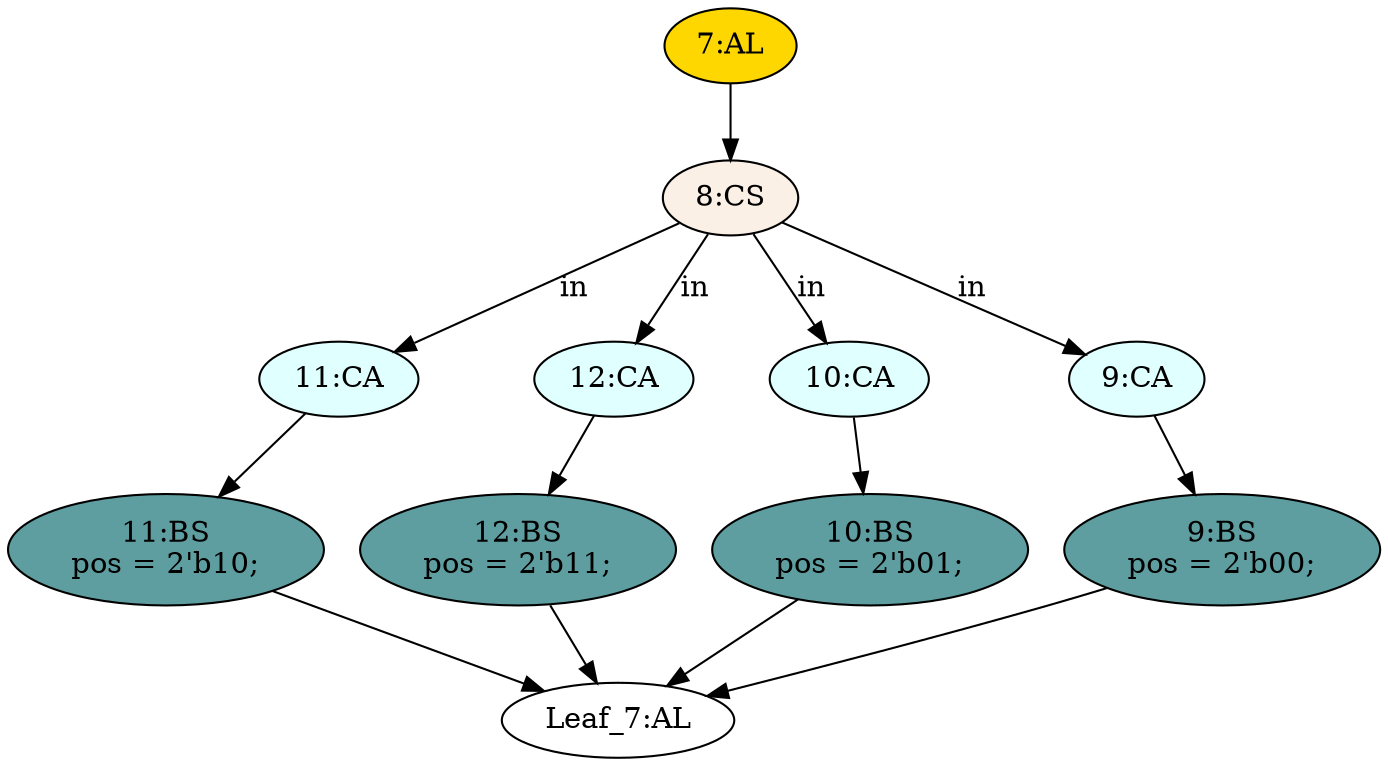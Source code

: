 strict digraph "" {
	node [label="\N"];
	"11:CA"	[ast="<pyverilog.vparser.ast.Case object at 0x7f1585117790>",
		fillcolor=lightcyan,
		label="11:CA",
		statements="[]",
		style=filled,
		typ=Case];
	"11:BS"	[ast="<pyverilog.vparser.ast.BlockingSubstitution object at 0x7f15851178d0>",
		fillcolor=cadetblue,
		label="11:BS
pos = 2'b10;",
		statements="[<pyverilog.vparser.ast.BlockingSubstitution object at 0x7f15851178d0>]",
		style=filled,
		typ=BlockingSubstitution];
	"11:CA" -> "11:BS"	[cond="[]",
		lineno=None];
	"Leaf_7:AL"	[def_var="['pos']",
		label="Leaf_7:AL"];
	"9:BS"	[ast="<pyverilog.vparser.ast.BlockingSubstitution object at 0x7f1585117a50>",
		fillcolor=cadetblue,
		label="9:BS
pos = 2'b00;",
		statements="[<pyverilog.vparser.ast.BlockingSubstitution object at 0x7f1585117a50>]",
		style=filled,
		typ=BlockingSubstitution];
	"9:BS" -> "Leaf_7:AL"	[cond="[]",
		lineno=None];
	"10:BS"	[ast="<pyverilog.vparser.ast.BlockingSubstitution object at 0x7f1585117bd0>",
		fillcolor=cadetblue,
		label="10:BS
pos = 2'b01;",
		statements="[<pyverilog.vparser.ast.BlockingSubstitution object at 0x7f1585117bd0>]",
		style=filled,
		typ=BlockingSubstitution];
	"10:BS" -> "Leaf_7:AL"	[cond="[]",
		lineno=None];
	"8:CS"	[ast="<pyverilog.vparser.ast.CaseStatement object at 0x7f1585117d10>",
		fillcolor=linen,
		label="8:CS",
		statements="[]",
		style=filled,
		typ=CaseStatement];
	"8:CS" -> "11:CA"	[cond="['in']",
		label=in,
		lineno=8];
	"12:CA"	[ast="<pyverilog.vparser.ast.Case object at 0x7f1585117f10>",
		fillcolor=lightcyan,
		label="12:CA",
		statements="[]",
		style=filled,
		typ=Case];
	"8:CS" -> "12:CA"	[cond="['in']",
		label=in,
		lineno=8];
	"10:CA"	[ast="<pyverilog.vparser.ast.Case object at 0x7f1585117e50>",
		fillcolor=lightcyan,
		label="10:CA",
		statements="[]",
		style=filled,
		typ=Case];
	"8:CS" -> "10:CA"	[cond="['in']",
		label=in,
		lineno=8];
	"9:CA"	[ast="<pyverilog.vparser.ast.Case object at 0x7f1585117dd0>",
		fillcolor=lightcyan,
		label="9:CA",
		statements="[]",
		style=filled,
		typ=Case];
	"8:CS" -> "9:CA"	[cond="['in']",
		label=in,
		lineno=8];
	"12:BS"	[ast="<pyverilog.vparser.ast.BlockingSubstitution object at 0x7f1585117f90>",
		fillcolor=cadetblue,
		label="12:BS
pos = 2'b11;",
		statements="[<pyverilog.vparser.ast.BlockingSubstitution object at 0x7f1585117f90>]",
		style=filled,
		typ=BlockingSubstitution];
	"12:CA" -> "12:BS"	[cond="[]",
		lineno=None];
	"10:CA" -> "10:BS"	[cond="[]",
		lineno=None];
	"12:BS" -> "Leaf_7:AL"	[cond="[]",
		lineno=None];
	"11:BS" -> "Leaf_7:AL"	[cond="[]",
		lineno=None];
	"9:CA" -> "9:BS"	[cond="[]",
		lineno=None];
	"7:AL"	[ast="<pyverilog.vparser.ast.Always object at 0x7f158397f4d0>",
		clk_sens=False,
		fillcolor=gold,
		label="7:AL",
		sens="[]",
		statements="[]",
		style=filled,
		typ=Always,
		use_var="['in']"];
	"7:AL" -> "8:CS"	[cond="[]",
		lineno=None];
}
